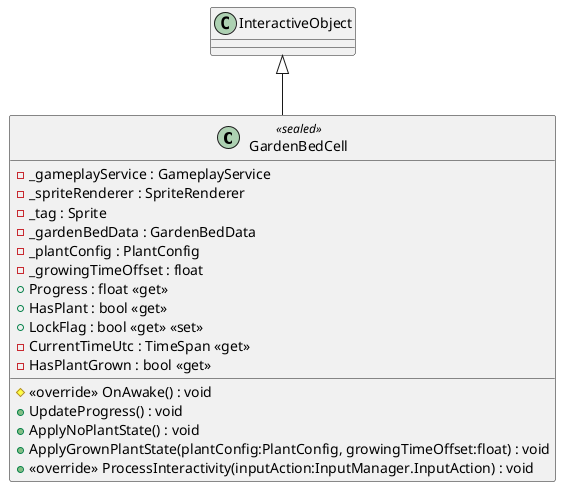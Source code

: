 @startuml
class GardenBedCell <<sealed>> {
    - _gameplayService : GameplayService
    - _spriteRenderer : SpriteRenderer
    - _tag : Sprite
    - _gardenBedData : GardenBedData
    - _plantConfig : PlantConfig
    - _growingTimeOffset : float
    + Progress : float <<get>>
    + HasPlant : bool <<get>>
    + LockFlag : bool <<get>> <<set>>
    # <<override>> OnAwake() : void
    + UpdateProgress() : void
    + ApplyNoPlantState() : void
    + ApplyGrownPlantState(plantConfig:PlantConfig, growingTimeOffset:float) : void
    + <<override>> ProcessInteractivity(inputAction:InputManager.InputAction) : void
    - CurrentTimeUtc : TimeSpan <<get>>
    - HasPlantGrown : bool <<get>>
}
InteractiveObject <|-- GardenBedCell
@enduml

